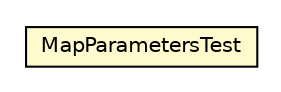 #!/usr/local/bin/dot
#
# Class diagram 
# Generated by UMLGraph version R5_6_6-8-g8d7759 (http://www.umlgraph.org/)
#

digraph G {
	edge [fontname="Helvetica",fontsize=10,labelfontname="Helvetica",labelfontsize=10];
	node [fontname="Helvetica",fontsize=10,shape=plaintext];
	nodesep=0.25;
	ranksep=0.5;
	// org.dayatang.domain.repository.MapParametersTest
	c2806 [label=<<table title="org.dayatang.domain.repository.MapParametersTest" border="0" cellborder="1" cellspacing="0" cellpadding="2" port="p" bgcolor="lemonChiffon" href="./MapParametersTest.html">
		<tr><td><table border="0" cellspacing="0" cellpadding="1">
<tr><td align="center" balign="center"> MapParametersTest </td></tr>
		</table></td></tr>
		</table>>, URL="./MapParametersTest.html", fontname="Helvetica", fontcolor="black", fontsize=10.0];
}

